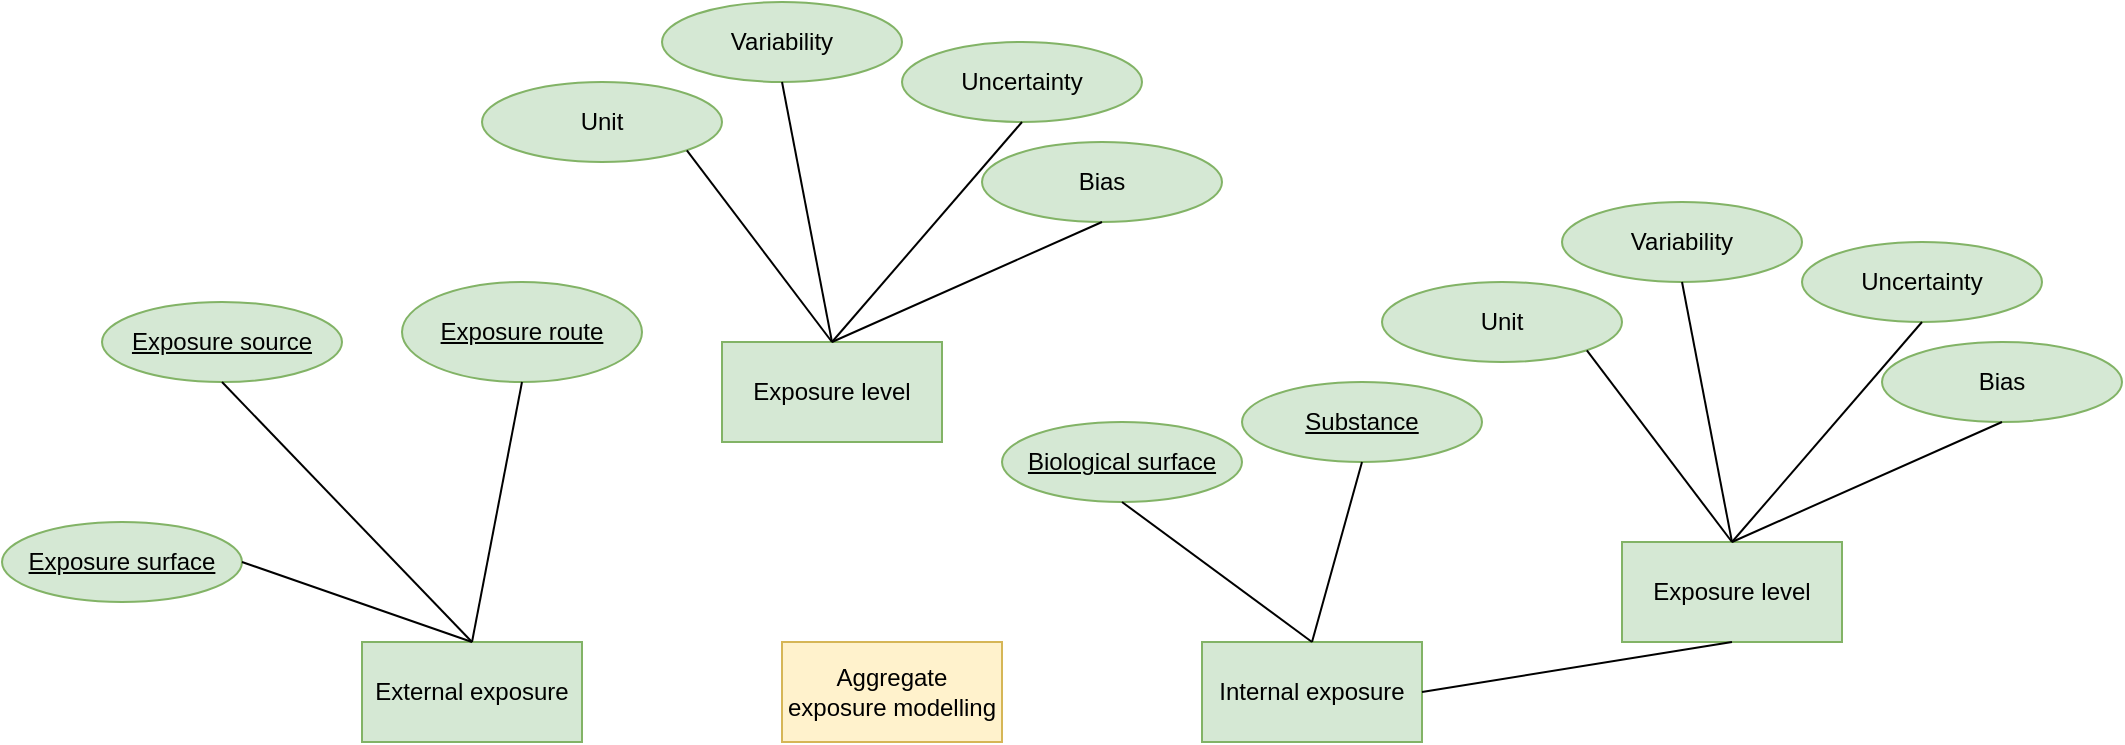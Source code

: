 <mxfile version="21.3.2" type="github">
  <diagram name="Pagina-1" id="Qnb35X_hfFmvDTuYBCRj">
    <mxGraphModel dx="1062" dy="619" grid="1" gridSize="10" guides="1" tooltips="1" connect="1" arrows="1" fold="1" page="1" pageScale="1" pageWidth="4681" pageHeight="3300" math="0" shadow="0">
      <root>
        <mxCell id="0" />
        <mxCell id="1" parent="0" />
        <mxCell id="5XHuWZA4LQ0ceYuqT-mD-1" value="External exposure" style="rounded=0;whiteSpace=wrap;html=1;fillColor=#d5e8d4;strokeColor=#82b366;" vertex="1" parent="1">
          <mxGeometry x="490" y="500" width="110" height="50" as="geometry" />
        </mxCell>
        <mxCell id="5XHuWZA4LQ0ceYuqT-mD-2" value="Aggregate exposure modelling" style="rounded=0;whiteSpace=wrap;html=1;fillColor=#fff2cc;strokeColor=#d6b656;" vertex="1" parent="1">
          <mxGeometry x="700" y="500" width="110" height="50" as="geometry" />
        </mxCell>
        <mxCell id="5XHuWZA4LQ0ceYuqT-mD-4" value="Internal exposure" style="rounded=0;whiteSpace=wrap;html=1;fillColor=#d5e8d4;strokeColor=#82b366;" vertex="1" parent="1">
          <mxGeometry x="910" y="500" width="110" height="50" as="geometry" />
        </mxCell>
        <mxCell id="5XHuWZA4LQ0ceYuqT-mD-6" value="Exposure route" style="ellipse;whiteSpace=wrap;html=1;fillColor=#d5e8d4;strokeColor=#82b366;fontStyle=4" vertex="1" parent="1">
          <mxGeometry x="510" y="320" width="120" height="50" as="geometry" />
        </mxCell>
        <mxCell id="5XHuWZA4LQ0ceYuqT-mD-7" value="Exposure source" style="ellipse;whiteSpace=wrap;html=1;fillColor=#d5e8d4;strokeColor=#82b366;fontStyle=4" vertex="1" parent="1">
          <mxGeometry x="360" y="330" width="120" height="40" as="geometry" />
        </mxCell>
        <mxCell id="5XHuWZA4LQ0ceYuqT-mD-8" value="Exposure surface" style="ellipse;whiteSpace=wrap;html=1;fillColor=#d5e8d4;strokeColor=#82b366;fontStyle=4" vertex="1" parent="1">
          <mxGeometry x="310" y="440" width="120" height="40" as="geometry" />
        </mxCell>
        <mxCell id="5XHuWZA4LQ0ceYuqT-mD-10" value="" style="endArrow=none;html=1;rounded=0;entryX=1;entryY=0.5;entryDx=0;entryDy=0;exitX=0.5;exitY=0;exitDx=0;exitDy=0;" edge="1" parent="1" source="5XHuWZA4LQ0ceYuqT-mD-1" target="5XHuWZA4LQ0ceYuqT-mD-8">
          <mxGeometry width="50" height="50" relative="1" as="geometry">
            <mxPoint x="660" y="720" as="sourcePoint" />
            <mxPoint x="710" y="670" as="targetPoint" />
          </mxGeometry>
        </mxCell>
        <mxCell id="5XHuWZA4LQ0ceYuqT-mD-11" value="" style="endArrow=none;html=1;rounded=0;entryX=0.5;entryY=1;entryDx=0;entryDy=0;exitX=0.5;exitY=0;exitDx=0;exitDy=0;" edge="1" parent="1" source="5XHuWZA4LQ0ceYuqT-mD-1" target="5XHuWZA4LQ0ceYuqT-mD-7">
          <mxGeometry width="50" height="50" relative="1" as="geometry">
            <mxPoint x="540" y="490" as="sourcePoint" />
            <mxPoint x="390" y="450" as="targetPoint" />
          </mxGeometry>
        </mxCell>
        <mxCell id="5XHuWZA4LQ0ceYuqT-mD-12" value="" style="endArrow=none;html=1;rounded=0;entryX=0.5;entryY=1;entryDx=0;entryDy=0;exitX=0.5;exitY=0;exitDx=0;exitDy=0;" edge="1" parent="1" source="5XHuWZA4LQ0ceYuqT-mD-1" target="5XHuWZA4LQ0ceYuqT-mD-6">
          <mxGeometry width="50" height="50" relative="1" as="geometry">
            <mxPoint x="555" y="510" as="sourcePoint" />
            <mxPoint x="520" y="370" as="targetPoint" />
          </mxGeometry>
        </mxCell>
        <mxCell id="5XHuWZA4LQ0ceYuqT-mD-13" value="Exposure level" style="rounded=0;whiteSpace=wrap;html=1;fillColor=#d5e8d4;strokeColor=#82b366;" vertex="1" parent="1">
          <mxGeometry x="670" y="350" width="110" height="50" as="geometry" />
        </mxCell>
        <mxCell id="5XHuWZA4LQ0ceYuqT-mD-14" value="Bias" style="ellipse;whiteSpace=wrap;html=1;fillColor=#d5e8d4;strokeColor=#82b366;fontStyle=0" vertex="1" parent="1">
          <mxGeometry x="800" y="250" width="120" height="40" as="geometry" />
        </mxCell>
        <mxCell id="5XHuWZA4LQ0ceYuqT-mD-15" value="Variability" style="ellipse;whiteSpace=wrap;html=1;fillColor=#d5e8d4;strokeColor=#82b366;fontStyle=0" vertex="1" parent="1">
          <mxGeometry x="640" y="180" width="120" height="40" as="geometry" />
        </mxCell>
        <mxCell id="5XHuWZA4LQ0ceYuqT-mD-16" value="Unit" style="ellipse;whiteSpace=wrap;html=1;fillColor=#d5e8d4;strokeColor=#82b366;fontStyle=0" vertex="1" parent="1">
          <mxGeometry x="550" y="220" width="120" height="40" as="geometry" />
        </mxCell>
        <mxCell id="5XHuWZA4LQ0ceYuqT-mD-17" value="Uncertainty" style="ellipse;whiteSpace=wrap;html=1;fillColor=#d5e8d4;strokeColor=#82b366;fontStyle=0" vertex="1" parent="1">
          <mxGeometry x="760" y="200" width="120" height="40" as="geometry" />
        </mxCell>
        <mxCell id="5XHuWZA4LQ0ceYuqT-mD-19" value="" style="endArrow=none;html=1;rounded=0;entryX=0.5;entryY=1;entryDx=0;entryDy=0;exitX=0.5;exitY=0;exitDx=0;exitDy=0;" edge="1" parent="1" source="5XHuWZA4LQ0ceYuqT-mD-13" target="5XHuWZA4LQ0ceYuqT-mD-17">
          <mxGeometry width="50" height="50" relative="1" as="geometry">
            <mxPoint x="555" y="510" as="sourcePoint" />
            <mxPoint x="580" y="380" as="targetPoint" />
          </mxGeometry>
        </mxCell>
        <mxCell id="5XHuWZA4LQ0ceYuqT-mD-20" value="" style="endArrow=none;html=1;rounded=0;entryX=0.5;entryY=1;entryDx=0;entryDy=0;exitX=0.5;exitY=0;exitDx=0;exitDy=0;" edge="1" parent="1" source="5XHuWZA4LQ0ceYuqT-mD-13" target="5XHuWZA4LQ0ceYuqT-mD-14">
          <mxGeometry width="50" height="50" relative="1" as="geometry">
            <mxPoint x="725" y="350" as="sourcePoint" />
            <mxPoint x="724" y="320" as="targetPoint" />
          </mxGeometry>
        </mxCell>
        <mxCell id="5XHuWZA4LQ0ceYuqT-mD-21" value="" style="endArrow=none;html=1;rounded=0;entryX=0.5;entryY=1;entryDx=0;entryDy=0;exitX=0.5;exitY=0;exitDx=0;exitDy=0;" edge="1" parent="1" source="5XHuWZA4LQ0ceYuqT-mD-13" target="5XHuWZA4LQ0ceYuqT-mD-15">
          <mxGeometry width="50" height="50" relative="1" as="geometry">
            <mxPoint x="735" y="360" as="sourcePoint" />
            <mxPoint x="870" y="300" as="targetPoint" />
          </mxGeometry>
        </mxCell>
        <mxCell id="5XHuWZA4LQ0ceYuqT-mD-22" value="" style="endArrow=none;html=1;rounded=0;entryX=1;entryY=1;entryDx=0;entryDy=0;exitX=0.5;exitY=0;exitDx=0;exitDy=0;" edge="1" parent="1" source="5XHuWZA4LQ0ceYuqT-mD-13" target="5XHuWZA4LQ0ceYuqT-mD-16">
          <mxGeometry width="50" height="50" relative="1" as="geometry">
            <mxPoint x="720" y="350" as="sourcePoint" />
            <mxPoint x="770" y="240" as="targetPoint" />
          </mxGeometry>
        </mxCell>
        <mxCell id="5XHuWZA4LQ0ceYuqT-mD-24" value="Biological surface" style="ellipse;whiteSpace=wrap;html=1;fillColor=#d5e8d4;strokeColor=#82b366;fontStyle=4" vertex="1" parent="1">
          <mxGeometry x="810" y="390" width="120" height="40" as="geometry" />
        </mxCell>
        <mxCell id="5XHuWZA4LQ0ceYuqT-mD-25" value="" style="endArrow=none;html=1;rounded=0;entryX=0.5;entryY=1;entryDx=0;entryDy=0;exitX=0.5;exitY=0;exitDx=0;exitDy=0;" edge="1" parent="1" source="5XHuWZA4LQ0ceYuqT-mD-4" target="5XHuWZA4LQ0ceYuqT-mD-24">
          <mxGeometry width="50" height="50" relative="1" as="geometry">
            <mxPoint x="745" y="360" as="sourcePoint" />
            <mxPoint x="880" y="300" as="targetPoint" />
          </mxGeometry>
        </mxCell>
        <mxCell id="5XHuWZA4LQ0ceYuqT-mD-26" value="Substance" style="ellipse;whiteSpace=wrap;html=1;fillColor=#d5e8d4;strokeColor=#82b366;fontStyle=4" vertex="1" parent="1">
          <mxGeometry x="930" y="370" width="120" height="40" as="geometry" />
        </mxCell>
        <mxCell id="5XHuWZA4LQ0ceYuqT-mD-27" value="" style="endArrow=none;html=1;rounded=0;entryX=0.5;entryY=1;entryDx=0;entryDy=0;exitX=0.5;exitY=0;exitDx=0;exitDy=0;" edge="1" parent="1" source="5XHuWZA4LQ0ceYuqT-mD-4" target="5XHuWZA4LQ0ceYuqT-mD-26">
          <mxGeometry width="50" height="50" relative="1" as="geometry">
            <mxPoint x="975" y="510" as="sourcePoint" />
            <mxPoint x="1100" y="440" as="targetPoint" />
          </mxGeometry>
        </mxCell>
        <mxCell id="5XHuWZA4LQ0ceYuqT-mD-28" value="Exposure level" style="rounded=0;whiteSpace=wrap;html=1;fillColor=#d5e8d4;strokeColor=#82b366;" vertex="1" parent="1">
          <mxGeometry x="1120" y="450" width="110" height="50" as="geometry" />
        </mxCell>
        <mxCell id="5XHuWZA4LQ0ceYuqT-mD-29" value="Bias" style="ellipse;whiteSpace=wrap;html=1;fillColor=#d5e8d4;strokeColor=#82b366;fontStyle=0" vertex="1" parent="1">
          <mxGeometry x="1250" y="350" width="120" height="40" as="geometry" />
        </mxCell>
        <mxCell id="5XHuWZA4LQ0ceYuqT-mD-30" value="Variability" style="ellipse;whiteSpace=wrap;html=1;fillColor=#d5e8d4;strokeColor=#82b366;fontStyle=0" vertex="1" parent="1">
          <mxGeometry x="1090" y="280" width="120" height="40" as="geometry" />
        </mxCell>
        <mxCell id="5XHuWZA4LQ0ceYuqT-mD-31" value="Unit" style="ellipse;whiteSpace=wrap;html=1;fillColor=#d5e8d4;strokeColor=#82b366;fontStyle=0" vertex="1" parent="1">
          <mxGeometry x="1000" y="320" width="120" height="40" as="geometry" />
        </mxCell>
        <mxCell id="5XHuWZA4LQ0ceYuqT-mD-32" value="Uncertainty" style="ellipse;whiteSpace=wrap;html=1;fillColor=#d5e8d4;strokeColor=#82b366;fontStyle=0" vertex="1" parent="1">
          <mxGeometry x="1210" y="300" width="120" height="40" as="geometry" />
        </mxCell>
        <mxCell id="5XHuWZA4LQ0ceYuqT-mD-33" value="" style="endArrow=none;html=1;rounded=0;entryX=0.5;entryY=1;entryDx=0;entryDy=0;exitX=0.5;exitY=0;exitDx=0;exitDy=0;" edge="1" parent="1" source="5XHuWZA4LQ0ceYuqT-mD-28" target="5XHuWZA4LQ0ceYuqT-mD-32">
          <mxGeometry width="50" height="50" relative="1" as="geometry">
            <mxPoint x="1005" y="610" as="sourcePoint" />
            <mxPoint x="1030" y="480" as="targetPoint" />
          </mxGeometry>
        </mxCell>
        <mxCell id="5XHuWZA4LQ0ceYuqT-mD-34" value="" style="endArrow=none;html=1;rounded=0;entryX=0.5;entryY=1;entryDx=0;entryDy=0;exitX=0.5;exitY=0;exitDx=0;exitDy=0;" edge="1" parent="1" source="5XHuWZA4LQ0ceYuqT-mD-28" target="5XHuWZA4LQ0ceYuqT-mD-29">
          <mxGeometry width="50" height="50" relative="1" as="geometry">
            <mxPoint x="1175" y="450" as="sourcePoint" />
            <mxPoint x="1174" y="420" as="targetPoint" />
          </mxGeometry>
        </mxCell>
        <mxCell id="5XHuWZA4LQ0ceYuqT-mD-35" value="" style="endArrow=none;html=1;rounded=0;entryX=0.5;entryY=1;entryDx=0;entryDy=0;exitX=0.5;exitY=0;exitDx=0;exitDy=0;" edge="1" parent="1" source="5XHuWZA4LQ0ceYuqT-mD-28" target="5XHuWZA4LQ0ceYuqT-mD-30">
          <mxGeometry width="50" height="50" relative="1" as="geometry">
            <mxPoint x="1185" y="460" as="sourcePoint" />
            <mxPoint x="1320" y="400" as="targetPoint" />
          </mxGeometry>
        </mxCell>
        <mxCell id="5XHuWZA4LQ0ceYuqT-mD-36" value="" style="endArrow=none;html=1;rounded=0;entryX=1;entryY=1;entryDx=0;entryDy=0;exitX=0.5;exitY=0;exitDx=0;exitDy=0;" edge="1" parent="1" source="5XHuWZA4LQ0ceYuqT-mD-28" target="5XHuWZA4LQ0ceYuqT-mD-31">
          <mxGeometry width="50" height="50" relative="1" as="geometry">
            <mxPoint x="1170" y="450" as="sourcePoint" />
            <mxPoint x="1220" y="340" as="targetPoint" />
          </mxGeometry>
        </mxCell>
        <mxCell id="5XHuWZA4LQ0ceYuqT-mD-37" value="" style="endArrow=none;html=1;rounded=0;entryX=0.5;entryY=1;entryDx=0;entryDy=0;exitX=1;exitY=0.5;exitDx=0;exitDy=0;" edge="1" parent="1" source="5XHuWZA4LQ0ceYuqT-mD-4" target="5XHuWZA4LQ0ceYuqT-mD-28">
          <mxGeometry width="50" height="50" relative="1" as="geometry">
            <mxPoint x="975" y="510" as="sourcePoint" />
            <mxPoint x="1000" y="420" as="targetPoint" />
          </mxGeometry>
        </mxCell>
      </root>
    </mxGraphModel>
  </diagram>
</mxfile>
